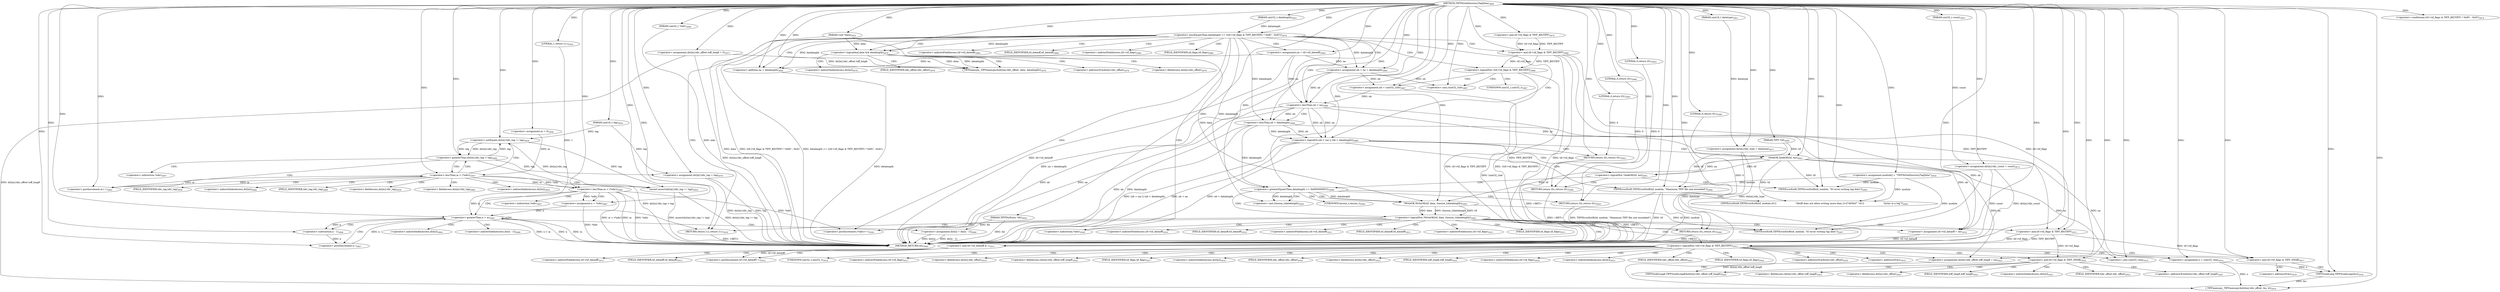digraph "TIFFWriteDirectoryTagData" {  
"71668" [label = <(METHOD,TIFFWriteDirectoryTagData)<SUB>2849</SUB>> ]
"71957" [label = <(METHOD_RETURN,int)<SUB>2849</SUB>> ]
"71669" [label = <(PARAM,TIFF *tif)<SUB>2849</SUB>> ]
"71670" [label = <(PARAM,uint32_t *ndir)<SUB>2849</SUB>> ]
"71671" [label = <(PARAM,TIFFDirEntry *dir)<SUB>2850</SUB>> ]
"71672" [label = <(PARAM,uint16_t tag)<SUB>2850</SUB>> ]
"71673" [label = <(PARAM,uint16_t datatype)<SUB>2851</SUB>> ]
"71674" [label = <(PARAM,uint32_t count)<SUB>2851</SUB>> ]
"71675" [label = <(PARAM,uint32_t datalength)<SUB>2852</SUB>> ]
"71676" [label = <(PARAM,void *data)<SUB>2852</SUB>> ]
"71679" [label = <(&lt;operator&gt;.assignment,module[] = &quot;TIFFWriteDirectoryTagData&quot;)<SUB>2854</SUB>> ]
"71683" [label = <(&lt;operator&gt;.assignment,m = 0)<SUB>2856</SUB>> ]
"71739" [label = <(&lt;operator&gt;.assignment,dir[m].tdir_tag = tag)<SUB>2870</SUB>> ]
"71746" [label = <(&lt;operator&gt;.assignment,dir[m].tdir_type = datatype)<SUB>2871</SUB>> ]
"71753" [label = <(&lt;operator&gt;.assignment,dir[m].tdir_count = count)<SUB>2872</SUB>> ]
"71760" [label = <(&lt;operator&gt;.assignment,dir[m].tdir_offset.toff_long8 = 0)<SUB>2873</SUB>> ]
"71952" [label = <(&lt;operator&gt;.postIncrement,(*ndir)++)<SUB>2928</SUB>> ]
"71955" [label = <(RETURN,return (1);,return (1);)<SUB>2929</SUB>> ]
"71687" [label = <(&lt;operator&gt;.lessThan,m &lt; (*ndir))<SUB>2857</SUB>> ]
"71713" [label = <(&lt;operator&gt;.lessThan,m &lt; (*ndir))<SUB>2864</SUB>> ]
"71770" [label = <(&lt;operator&gt;.lessEqualsThan,datalength &lt;= ((tif-&gt;tif_flags &amp; TIFF_BIGTIFF) ? 0x8U : 0x4U))<SUB>2874</SUB>> ]
"71956" [label = <(LITERAL,1,return (1);)<SUB>2929</SUB>> ]
"71692" [label = <(assert,assert(dir[m].tdir_tag != tag))<SUB>2859</SUB>> ]
"71710" [label = <(&lt;operator&gt;.postIncrement,m++)<SUB>2862</SUB>> ]
"71701" [label = <(&lt;operator&gt;.greaterThan,dir[m].tdir_tag &gt; tag)<SUB>2860</SUB>> ]
"71725" [label = <(&lt;operator&gt;.greaterThan,n &gt; m)<SUB>2867</SUB>> ]
"71728" [label = <(&lt;operator&gt;.postDecrement,n--)<SUB>2867</SUB>> ]
"71730" [label = <(&lt;operator&gt;.assignment,dir[n] = dir[n - 1])<SUB>2868</SUB>> ]
"71772" [label = <(&lt;operator&gt;.conditional,(tif-&gt;tif_flags &amp; TIFF_BIGTIFF) ? 0x8U : 0x4U)<SUB>2874</SUB>> ]
"71782" [label = <(&lt;operator&gt;.logicalAnd,data &amp;&amp; datalength)<SUB>2876</SUB>> ]
"71799" [label = <(&lt;operator&gt;.assignment,na = tif-&gt;tif_dataoff)<SUB>2884</SUB>> ]
"71804" [label = <(&lt;operator&gt;.assignment,nb = na + datalength)<SUB>2885</SUB>> ]
"71875" [label = <(&lt;operator&gt;.assignment,tif-&gt;tif_dataoff = nb)<SUB>2910</SUB>> ]
"71693" [label = <(&lt;operator&gt;.notEquals,dir[m].tdir_tag != tag)<SUB>2859</SUB>> ]
"71721" [label = <(&lt;operator&gt;.assignment,n = *ndir)<SUB>2867</SUB>> ]
"71773" [label = <(&lt;operator&gt;.and,tif-&gt;tif_flags &amp; TIFF_BIGTIFF)<SUB>2874</SUB>> ]
"71786" [label = <(_TIFFmemcpy,_TIFFmemcpy(&amp;dir[m].tdir_offset, data, datalength))<SUB>2878</SUB>> ]
"71810" [label = <(&lt;operator&gt;.logicalNot,!(tif-&gt;tif_flags &amp; TIFF_BIGTIFF))<SUB>2886</SUB>> ]
"71823" [label = <(&lt;operator&gt;.logicalOr,(nb &lt; na) || (nb &lt; datalength))<SUB>2888</SUB>> ]
"71838" [label = <(&lt;operator&gt;.logicalNot,!SeekOK(tif, na))<SUB>2893</SUB>> ]
"71850" [label = <(&lt;operator&gt;.greaterEqualsThan,datalength &gt;= 0x80000000UL)<SUB>2898</SUB>> ]
"71861" [label = <(&lt;operator&gt;.logicalNot,!WriteOK(tif, data, (tmsize_t)datalength))<SUB>2905</SUB>> ]
"71881" [label = <(&lt;operator&gt;.and,tif-&gt;tif_dataoff &amp; 1)<SUB>2911</SUB>> ]
"71892" [label = <(&lt;operator&gt;.logicalNot,!(tif-&gt;tif_flags &amp; TIFF_BIGTIFF))<SUB>2913</SUB>> ]
"71806" [label = <(&lt;operator&gt;.addition,na + datalength)<SUB>2885</SUB>> ]
"71817" [label = <(&lt;operator&gt;.assignment,nb = (uint32_t)nb)<SUB>2887</SUB>> ]
"71831" [label = <(TIFFErrorExtR,TIFFErrorExtR(tif, module, &quot;Maximum TIFF file size exceeded&quot;))<SUB>2890</SUB>> ]
"71835" [label = <(RETURN,return (0);,return (0);)<SUB>2891</SUB>> ]
"71843" [label = <(TIFFErrorExtR,TIFFErrorExtR(tif, module, &quot;IO error writing tag data&quot;))<SUB>2895</SUB>> ]
"71847" [label = <(RETURN,return (0);,return (0);)<SUB>2896</SUB>> ]
"71854" [label = <(TIFFErrorExtR,TIFFErrorExtR(tif, module,\012                          &quot;libtiff does not allow writing more than 2147483647 &quot;\012                          &quot;bytes in a tag&quot;))<SUB>2900</SUB>> ]
"71858" [label = <(RETURN,return (0);,return (0);)<SUB>2903</SUB>> ]
"71869" [label = <(TIFFErrorExtR,TIFFErrorExtR(tif, module, &quot;IO error writing tag data&quot;))<SUB>2907</SUB>> ]
"71873" [label = <(RETURN,return (0);,return (0);)<SUB>2908</SUB>> ]
"71887" [label = <(&lt;operator&gt;.postIncrement,tif-&gt;tif_dataoff++)<SUB>2912</SUB>> ]
"71900" [label = <(&lt;operator&gt;.assignment,o = (uint32_t)na)<SUB>2916</SUB>> ]
"71915" [label = <(_TIFFmemcpy,_TIFFmemcpy(&amp;dir[m].tdir_offset, &amp;o, 4))<SUB>2919</SUB>> ]
"71736" [label = <(&lt;operator&gt;.subtraction,n - 1)<SUB>2868</SUB>> ]
"71811" [label = <(&lt;operator&gt;.and,tif-&gt;tif_flags &amp; TIFF_BIGTIFF)<SUB>2886</SUB>> ]
"71824" [label = <(&lt;operator&gt;.lessThan,nb &lt; na)<SUB>2888</SUB>> ]
"71827" [label = <(&lt;operator&gt;.lessThan,nb &lt; datalength)<SUB>2888</SUB>> ]
"71836" [label = <(LITERAL,0,return (0);)<SUB>2891</SUB>> ]
"71839" [label = <(SeekOK,SeekOK(tif, na))<SUB>2893</SUB>> ]
"71848" [label = <(LITERAL,0,return (0);)<SUB>2896</SUB>> ]
"71859" [label = <(LITERAL,0,return (0);)<SUB>2903</SUB>> ]
"71862" [label = <(WriteOK,WriteOK(tif, data, (tmsize_t)datalength))<SUB>2905</SUB>> ]
"71874" [label = <(LITERAL,0,return (0);)<SUB>2908</SUB>> ]
"71893" [label = <(&lt;operator&gt;.and,tif-&gt;tif_flags &amp; TIFF_BIGTIFF)<SUB>2913</SUB>> ]
"71906" [label = <(&lt;operator&gt;.and,tif-&gt;tif_flags &amp; TIFF_SWAB)<SUB>2917</SUB>> ]
"71927" [label = <(&lt;operator&gt;.assignment,dir[m].tdir_offset.toff_long8 = na)<SUB>2923</SUB>> ]
"71819" [label = <(&lt;operator&gt;.cast,(uint32_t)nb)<SUB>2887</SUB>> ]
"71865" [label = <(&lt;operator&gt;.cast,(tmsize_t)datalength)<SUB>2905</SUB>> ]
"71902" [label = <(&lt;operator&gt;.cast,(uint32_t)na)<SUB>2916</SUB>> ]
"71912" [label = <(TIFFSwabLong,TIFFSwabLong(&amp;o))<SUB>2918</SUB>> ]
"71937" [label = <(&lt;operator&gt;.and,tif-&gt;tif_flags &amp; TIFF_SWAB)<SUB>2924</SUB>> ]
"71943" [label = <(TIFFSwabLong8,TIFFSwabLong8(&amp;dir[m].tdir_offset.toff_long8))<SUB>2925</SUB>> ]
"71953" [label = <(&lt;operator&gt;.indirection,*ndir)<SUB>2928</SUB>> ]
"71689" [label = <(&lt;operator&gt;.indirection,*ndir)<SUB>2857</SUB>> ]
"71694" [label = <(&lt;operator&gt;.fieldAccess,dir[m].tdir_tag)<SUB>2859</SUB>> ]
"71702" [label = <(&lt;operator&gt;.fieldAccess,dir[m].tdir_tag)<SUB>2860</SUB>> ]
"71731" [label = <(&lt;operator&gt;.indirectIndexAccess,dir[n])<SUB>2868</SUB>> ]
"71734" [label = <(&lt;operator&gt;.indirectIndexAccess,dir[n - 1])<SUB>2868</SUB>> ]
"71801" [label = <(&lt;operator&gt;.indirectFieldAccess,tif-&gt;tif_dataoff)<SUB>2884</SUB>> ]
"71876" [label = <(&lt;operator&gt;.indirectFieldAccess,tif-&gt;tif_dataoff)<SUB>2910</SUB>> ]
"71695" [label = <(&lt;operator&gt;.indirectIndexAccess,dir[m])<SUB>2859</SUB>> ]
"71698" [label = <(FIELD_IDENTIFIER,tdir_tag,tdir_tag)<SUB>2859</SUB>> ]
"71703" [label = <(&lt;operator&gt;.indirectIndexAccess,dir[m])<SUB>2860</SUB>> ]
"71706" [label = <(FIELD_IDENTIFIER,tdir_tag,tdir_tag)<SUB>2860</SUB>> ]
"71723" [label = <(&lt;operator&gt;.indirection,*ndir)<SUB>2867</SUB>> ]
"71787" [label = <(&lt;operator&gt;.addressOf,&amp;dir[m].tdir_offset)<SUB>2878</SUB>> ]
"71803" [label = <(FIELD_IDENTIFIER,tif_dataoff,tif_dataoff)<SUB>2884</SUB>> ]
"71878" [label = <(FIELD_IDENTIFIER,tif_dataoff,tif_dataoff)<SUB>2910</SUB>> ]
"71882" [label = <(&lt;operator&gt;.indirectFieldAccess,tif-&gt;tif_dataoff)<SUB>2911</SUB>> ]
"71788" [label = <(&lt;operator&gt;.fieldAccess,dir[m].tdir_offset)<SUB>2878</SUB>> ]
"71812" [label = <(&lt;operator&gt;.indirectFieldAccess,tif-&gt;tif_flags)<SUB>2886</SUB>> ]
"71884" [label = <(FIELD_IDENTIFIER,tif_dataoff,tif_dataoff)<SUB>2911</SUB>> ]
"71888" [label = <(&lt;operator&gt;.indirectFieldAccess,tif-&gt;tif_dataoff)<SUB>2912</SUB>> ]
"71894" [label = <(&lt;operator&gt;.indirectFieldAccess,tif-&gt;tif_flags)<SUB>2913</SUB>> ]
"71916" [label = <(&lt;operator&gt;.addressOf,&amp;dir[m].tdir_offset)<SUB>2919</SUB>> ]
"71922" [label = <(&lt;operator&gt;.addressOf,&amp;o)<SUB>2919</SUB>> ]
"71789" [label = <(&lt;operator&gt;.indirectIndexAccess,dir[m])<SUB>2878</SUB>> ]
"71792" [label = <(FIELD_IDENTIFIER,tdir_offset,tdir_offset)<SUB>2878</SUB>> ]
"71814" [label = <(FIELD_IDENTIFIER,tif_flags,tif_flags)<SUB>2886</SUB>> ]
"71820" [label = <(UNKNOWN,uint32_t,uint32_t)<SUB>2887</SUB>> ]
"71866" [label = <(UNKNOWN,tmsize_t,tmsize_t)<SUB>2905</SUB>> ]
"71890" [label = <(FIELD_IDENTIFIER,tif_dataoff,tif_dataoff)<SUB>2912</SUB>> ]
"71896" [label = <(FIELD_IDENTIFIER,tif_flags,tif_flags)<SUB>2913</SUB>> ]
"71903" [label = <(UNKNOWN,uint32_t,uint32_t)<SUB>2916</SUB>> ]
"71907" [label = <(&lt;operator&gt;.indirectFieldAccess,tif-&gt;tif_flags)<SUB>2917</SUB>> ]
"71917" [label = <(&lt;operator&gt;.fieldAccess,dir[m].tdir_offset)<SUB>2919</SUB>> ]
"71928" [label = <(&lt;operator&gt;.fieldAccess,dir[m].tdir_offset.toff_long8)<SUB>2923</SUB>> ]
"71909" [label = <(FIELD_IDENTIFIER,tif_flags,tif_flags)<SUB>2917</SUB>> ]
"71913" [label = <(&lt;operator&gt;.addressOf,&amp;o)<SUB>2918</SUB>> ]
"71918" [label = <(&lt;operator&gt;.indirectIndexAccess,dir[m])<SUB>2919</SUB>> ]
"71921" [label = <(FIELD_IDENTIFIER,tdir_offset,tdir_offset)<SUB>2919</SUB>> ]
"71929" [label = <(&lt;operator&gt;.fieldAccess,dir[m].tdir_offset)<SUB>2923</SUB>> ]
"71934" [label = <(FIELD_IDENTIFIER,toff_long8,toff_long8)<SUB>2923</SUB>> ]
"71938" [label = <(&lt;operator&gt;.indirectFieldAccess,tif-&gt;tif_flags)<SUB>2924</SUB>> ]
"71930" [label = <(&lt;operator&gt;.indirectIndexAccess,dir[m])<SUB>2923</SUB>> ]
"71933" [label = <(FIELD_IDENTIFIER,tdir_offset,tdir_offset)<SUB>2923</SUB>> ]
"71940" [label = <(FIELD_IDENTIFIER,tif_flags,tif_flags)<SUB>2924</SUB>> ]
"71944" [label = <(&lt;operator&gt;.addressOf,&amp;dir[m].tdir_offset.toff_long8)<SUB>2925</SUB>> ]
"71945" [label = <(&lt;operator&gt;.fieldAccess,dir[m].tdir_offset.toff_long8)<SUB>2925</SUB>> ]
"71946" [label = <(&lt;operator&gt;.fieldAccess,dir[m].tdir_offset)<SUB>2925</SUB>> ]
"71951" [label = <(FIELD_IDENTIFIER,toff_long8,toff_long8)<SUB>2925</SUB>> ]
"71947" [label = <(&lt;operator&gt;.indirectIndexAccess,dir[m])<SUB>2925</SUB>> ]
"71950" [label = <(FIELD_IDENTIFIER,tdir_offset,tdir_offset)<SUB>2925</SUB>> ]
  "71847" -> "71957"  [ label = "DDG: &lt;RET&gt;"] 
  "71873" -> "71957"  [ label = "DDG: &lt;RET&gt;"] 
  "71858" -> "71957"  [ label = "DDG: &lt;RET&gt;"] 
  "71955" -> "71957"  [ label = "DDG: &lt;RET&gt;"] 
  "71835" -> "71957"  [ label = "DDG: &lt;RET&gt;"] 
  "71670" -> "71957"  [ label = "DDG: ndir"] 
  "71671" -> "71957"  [ label = "DDG: dir"] 
  "71676" -> "71957"  [ label = "DDG: data"] 
  "71692" -> "71957"  [ label = "DDG: dir[m].tdir_tag != tag"] 
  "71692" -> "71957"  [ label = "DDG: assert(dir[m].tdir_tag != tag)"] 
  "71701" -> "71957"  [ label = "DDG: dir[m].tdir_tag &gt; tag"] 
  "71713" -> "71957"  [ label = "DDG: m"] 
  "71713" -> "71957"  [ label = "DDG: *ndir"] 
  "71713" -> "71957"  [ label = "DDG: m &lt; (*ndir)"] 
  "71721" -> "71957"  [ label = "DDG: *ndir"] 
  "71725" -> "71957"  [ label = "DDG: n"] 
  "71725" -> "71957"  [ label = "DDG: m"] 
  "71725" -> "71957"  [ label = "DDG: n &gt; m"] 
  "71739" -> "71957"  [ label = "DDG: dir[m].tdir_tag"] 
  "71739" -> "71957"  [ label = "DDG: tag"] 
  "71746" -> "71957"  [ label = "DDG: dir[m].tdir_type"] 
  "71746" -> "71957"  [ label = "DDG: datatype"] 
  "71753" -> "71957"  [ label = "DDG: dir[m].tdir_count"] 
  "71753" -> "71957"  [ label = "DDG: count"] 
  "71760" -> "71957"  [ label = "DDG: dir[m].tdir_offset.toff_long8"] 
  "71770" -> "71957"  [ label = "DDG: (tif-&gt;tif_flags &amp; TIFF_BIGTIFF) ? 0x8U : 0x4U"] 
  "71770" -> "71957"  [ label = "DDG: datalength &lt;= ((tif-&gt;tif_flags &amp; TIFF_BIGTIFF) ? 0x8U : 0x4U)"] 
  "71799" -> "71957"  [ label = "DDG: tif-&gt;tif_dataoff"] 
  "71806" -> "71957"  [ label = "DDG: datalength"] 
  "71804" -> "71957"  [ label = "DDG: na + datalength"] 
  "71811" -> "71957"  [ label = "DDG: tif-&gt;tif_flags"] 
  "71811" -> "71957"  [ label = "DDG: TIFF_BIGTIFF"] 
  "71810" -> "71957"  [ label = "DDG: tif-&gt;tif_flags &amp; TIFF_BIGTIFF"] 
  "71810" -> "71957"  [ label = "DDG: !(tif-&gt;tif_flags &amp; TIFF_BIGTIFF)"] 
  "71817" -> "71957"  [ label = "DDG: (uint32_t)nb"] 
  "71824" -> "71957"  [ label = "DDG: nb"] 
  "71824" -> "71957"  [ label = "DDG: na"] 
  "71823" -> "71957"  [ label = "DDG: nb &lt; na"] 
  "71827" -> "71957"  [ label = "DDG: nb"] 
  "71827" -> "71957"  [ label = "DDG: datalength"] 
  "71823" -> "71957"  [ label = "DDG: nb &lt; datalength"] 
  "71823" -> "71957"  [ label = "DDG: (nb &lt; na) || (nb &lt; datalength)"] 
  "71831" -> "71957"  [ label = "DDG: tif"] 
  "71831" -> "71957"  [ label = "DDG: module"] 
  "71831" -> "71957"  [ label = "DDG: TIFFErrorExtR(tif, module, &quot;Maximum TIFF file size exceeded&quot;)"] 
  "71730" -> "71957"  [ label = "DDG: dir[n]"] 
  "71730" -> "71957"  [ label = "DDG: dir[n - 1]"] 
  "71668" -> "71669"  [ label = "DDG: "] 
  "71668" -> "71670"  [ label = "DDG: "] 
  "71668" -> "71671"  [ label = "DDG: "] 
  "71668" -> "71672"  [ label = "DDG: "] 
  "71668" -> "71673"  [ label = "DDG: "] 
  "71668" -> "71674"  [ label = "DDG: "] 
  "71668" -> "71675"  [ label = "DDG: "] 
  "71668" -> "71676"  [ label = "DDG: "] 
  "71668" -> "71679"  [ label = "DDG: "] 
  "71668" -> "71683"  [ label = "DDG: "] 
  "71701" -> "71739"  [ label = "DDG: tag"] 
  "71672" -> "71739"  [ label = "DDG: tag"] 
  "71668" -> "71739"  [ label = "DDG: "] 
  "71673" -> "71746"  [ label = "DDG: datatype"] 
  "71668" -> "71746"  [ label = "DDG: "] 
  "71674" -> "71753"  [ label = "DDG: count"] 
  "71668" -> "71753"  [ label = "DDG: "] 
  "71668" -> "71760"  [ label = "DDG: "] 
  "71956" -> "71955"  [ label = "DDG: 1"] 
  "71668" -> "71955"  [ label = "DDG: "] 
  "71713" -> "71952"  [ label = "DDG: *ndir"] 
  "71668" -> "71956"  [ label = "DDG: "] 
  "71683" -> "71687"  [ label = "DDG: m"] 
  "71710" -> "71687"  [ label = "DDG: m"] 
  "71668" -> "71687"  [ label = "DDG: "] 
  "71687" -> "71713"  [ label = "DDG: m"] 
  "71668" -> "71713"  [ label = "DDG: "] 
  "71687" -> "71713"  [ label = "DDG: *ndir"] 
  "71675" -> "71770"  [ label = "DDG: datalength"] 
  "71668" -> "71770"  [ label = "DDG: "] 
  "71693" -> "71692"  [ label = "DDG: dir[m].tdir_tag"] 
  "71693" -> "71692"  [ label = "DDG: tag"] 
  "71687" -> "71710"  [ label = "DDG: m"] 
  "71668" -> "71710"  [ label = "DDG: "] 
  "71671" -> "71730"  [ label = "DDG: dir"] 
  "71668" -> "71772"  [ label = "DDG: "] 
  "71799" -> "71804"  [ label = "DDG: na"] 
  "71668" -> "71804"  [ label = "DDG: "] 
  "71770" -> "71804"  [ label = "DDG: datalength"] 
  "71824" -> "71875"  [ label = "DDG: nb"] 
  "71827" -> "71875"  [ label = "DDG: nb"] 
  "71668" -> "71875"  [ label = "DDG: "] 
  "71701" -> "71693"  [ label = "DDG: tag"] 
  "71672" -> "71693"  [ label = "DDG: tag"] 
  "71668" -> "71693"  [ label = "DDG: "] 
  "71693" -> "71701"  [ label = "DDG: dir[m].tdir_tag"] 
  "71693" -> "71701"  [ label = "DDG: tag"] 
  "71668" -> "71701"  [ label = "DDG: "] 
  "71713" -> "71721"  [ label = "DDG: *ndir"] 
  "71721" -> "71725"  [ label = "DDG: n"] 
  "71728" -> "71725"  [ label = "DDG: n"] 
  "71668" -> "71725"  [ label = "DDG: "] 
  "71713" -> "71725"  [ label = "DDG: m"] 
  "71736" -> "71728"  [ label = "DDG: n"] 
  "71668" -> "71728"  [ label = "DDG: "] 
  "71668" -> "71773"  [ label = "DDG: "] 
  "71676" -> "71782"  [ label = "DDG: data"] 
  "71668" -> "71782"  [ label = "DDG: "] 
  "71770" -> "71782"  [ label = "DDG: datalength"] 
  "71668" -> "71799"  [ label = "DDG: "] 
  "71668" -> "71721"  [ label = "DDG: "] 
  "71760" -> "71786"  [ label = "DDG: dir[m].tdir_offset.toff_long8"] 
  "71782" -> "71786"  [ label = "DDG: data"] 
  "71668" -> "71786"  [ label = "DDG: "] 
  "71782" -> "71786"  [ label = "DDG: datalength"] 
  "71799" -> "71806"  [ label = "DDG: na"] 
  "71668" -> "71806"  [ label = "DDG: "] 
  "71770" -> "71806"  [ label = "DDG: datalength"] 
  "71811" -> "71810"  [ label = "DDG: tif-&gt;tif_flags"] 
  "71811" -> "71810"  [ label = "DDG: TIFF_BIGTIFF"] 
  "71804" -> "71817"  [ label = "DDG: nb"] 
  "71668" -> "71817"  [ label = "DDG: "] 
  "71824" -> "71823"  [ label = "DDG: nb"] 
  "71824" -> "71823"  [ label = "DDG: na"] 
  "71827" -> "71823"  [ label = "DDG: nb"] 
  "71827" -> "71823"  [ label = "DDG: datalength"] 
  "71836" -> "71835"  [ label = "DDG: 0"] 
  "71668" -> "71835"  [ label = "DDG: "] 
  "71839" -> "71838"  [ label = "DDG: tif"] 
  "71839" -> "71838"  [ label = "DDG: na"] 
  "71848" -> "71847"  [ label = "DDG: 0"] 
  "71668" -> "71847"  [ label = "DDG: "] 
  "71827" -> "71850"  [ label = "DDG: datalength"] 
  "71668" -> "71850"  [ label = "DDG: "] 
  "71770" -> "71850"  [ label = "DDG: datalength"] 
  "71859" -> "71858"  [ label = "DDG: 0"] 
  "71668" -> "71858"  [ label = "DDG: "] 
  "71862" -> "71861"  [ label = "DDG: tif"] 
  "71862" -> "71861"  [ label = "DDG: data"] 
  "71862" -> "71861"  [ label = "DDG: (tmsize_t)datalength"] 
  "71874" -> "71873"  [ label = "DDG: 0"] 
  "71668" -> "71873"  [ label = "DDG: "] 
  "71875" -> "71881"  [ label = "DDG: tif-&gt;tif_dataoff"] 
  "71668" -> "71881"  [ label = "DDG: "] 
  "71893" -> "71892"  [ label = "DDG: tif-&gt;tif_flags"] 
  "71893" -> "71892"  [ label = "DDG: TIFF_BIGTIFF"] 
  "71839" -> "71900"  [ label = "DDG: na"] 
  "71668" -> "71900"  [ label = "DDG: "] 
  "71725" -> "71736"  [ label = "DDG: n"] 
  "71668" -> "71736"  [ label = "DDG: "] 
  "71773" -> "71811"  [ label = "DDG: tif-&gt;tif_flags"] 
  "71773" -> "71811"  [ label = "DDG: TIFF_BIGTIFF"] 
  "71668" -> "71811"  [ label = "DDG: "] 
  "71804" -> "71824"  [ label = "DDG: nb"] 
  "71817" -> "71824"  [ label = "DDG: nb"] 
  "71668" -> "71824"  [ label = "DDG: "] 
  "71799" -> "71824"  [ label = "DDG: na"] 
  "71824" -> "71827"  [ label = "DDG: nb"] 
  "71668" -> "71827"  [ label = "DDG: "] 
  "71770" -> "71827"  [ label = "DDG: datalength"] 
  "71669" -> "71831"  [ label = "DDG: tif"] 
  "71668" -> "71831"  [ label = "DDG: "] 
  "71679" -> "71831"  [ label = "DDG: module"] 
  "71668" -> "71836"  [ label = "DDG: "] 
  "71669" -> "71839"  [ label = "DDG: tif"] 
  "71668" -> "71839"  [ label = "DDG: "] 
  "71824" -> "71839"  [ label = "DDG: na"] 
  "71839" -> "71843"  [ label = "DDG: tif"] 
  "71668" -> "71843"  [ label = "DDG: "] 
  "71679" -> "71843"  [ label = "DDG: module"] 
  "71668" -> "71848"  [ label = "DDG: "] 
  "71839" -> "71854"  [ label = "DDG: tif"] 
  "71668" -> "71854"  [ label = "DDG: "] 
  "71679" -> "71854"  [ label = "DDG: module"] 
  "71668" -> "71859"  [ label = "DDG: "] 
  "71839" -> "71862"  [ label = "DDG: tif"] 
  "71668" -> "71862"  [ label = "DDG: "] 
  "71676" -> "71862"  [ label = "DDG: data"] 
  "71850" -> "71862"  [ label = "DDG: datalength"] 
  "71862" -> "71869"  [ label = "DDG: tif"] 
  "71668" -> "71869"  [ label = "DDG: "] 
  "71679" -> "71869"  [ label = "DDG: module"] 
  "71668" -> "71874"  [ label = "DDG: "] 
  "71881" -> "71887"  [ label = "DDG: tif-&gt;tif_dataoff"] 
  "71811" -> "71893"  [ label = "DDG: tif-&gt;tif_flags"] 
  "71811" -> "71893"  [ label = "DDG: TIFF_BIGTIFF"] 
  "71668" -> "71893"  [ label = "DDG: "] 
  "71760" -> "71915"  [ label = "DDG: dir[m].tdir_offset.toff_long8"] 
  "71912" -> "71915"  [ label = "DDG: &amp;o"] 
  "71900" -> "71915"  [ label = "DDG: o"] 
  "71668" -> "71915"  [ label = "DDG: "] 
  "71839" -> "71927"  [ label = "DDG: na"] 
  "71668" -> "71927"  [ label = "DDG: "] 
  "71804" -> "71819"  [ label = "DDG: nb"] 
  "71668" -> "71819"  [ label = "DDG: "] 
  "71850" -> "71865"  [ label = "DDG: datalength"] 
  "71668" -> "71865"  [ label = "DDG: "] 
  "71839" -> "71902"  [ label = "DDG: na"] 
  "71668" -> "71902"  [ label = "DDG: "] 
  "71893" -> "71906"  [ label = "DDG: tif-&gt;tif_flags"] 
  "71668" -> "71906"  [ label = "DDG: "] 
  "71900" -> "71912"  [ label = "DDG: o"] 
  "71668" -> "71912"  [ label = "DDG: "] 
  "71893" -> "71937"  [ label = "DDG: tif-&gt;tif_flags"] 
  "71668" -> "71937"  [ label = "DDG: "] 
  "71927" -> "71943"  [ label = "DDG: dir[m].tdir_offset.toff_long8"] 
  "71687" -> "71692"  [ label = "CDG: "] 
  "71687" -> "71698"  [ label = "CDG: "] 
  "71687" -> "71703"  [ label = "CDG: "] 
  "71687" -> "71695"  [ label = "CDG: "] 
  "71687" -> "71693"  [ label = "CDG: "] 
  "71687" -> "71701"  [ label = "CDG: "] 
  "71687" -> "71702"  [ label = "CDG: "] 
  "71687" -> "71706"  [ label = "CDG: "] 
  "71687" -> "71694"  [ label = "CDG: "] 
  "71713" -> "71725"  [ label = "CDG: "] 
  "71713" -> "71721"  [ label = "CDG: "] 
  "71713" -> "71723"  [ label = "CDG: "] 
  "71770" -> "71803"  [ label = "CDG: "] 
  "71770" -> "71804"  [ label = "CDG: "] 
  "71770" -> "71953"  [ label = "CDG: "] 
  "71770" -> "71824"  [ label = "CDG: "] 
  "71770" -> "71823"  [ label = "CDG: "] 
  "71770" -> "71955"  [ label = "CDG: "] 
  "71770" -> "71799"  [ label = "CDG: "] 
  "71770" -> "71952"  [ label = "CDG: "] 
  "71770" -> "71811"  [ label = "CDG: "] 
  "71770" -> "71812"  [ label = "CDG: "] 
  "71770" -> "71806"  [ label = "CDG: "] 
  "71770" -> "71801"  [ label = "CDG: "] 
  "71770" -> "71810"  [ label = "CDG: "] 
  "71770" -> "71814"  [ label = "CDG: "] 
  "71770" -> "71782"  [ label = "CDG: "] 
  "71701" -> "71689"  [ label = "CDG: "] 
  "71701" -> "71687"  [ label = "CDG: "] 
  "71701" -> "71710"  [ label = "CDG: "] 
  "71725" -> "71725"  [ label = "CDG: "] 
  "71725" -> "71730"  [ label = "CDG: "] 
  "71725" -> "71734"  [ label = "CDG: "] 
  "71725" -> "71731"  [ label = "CDG: "] 
  "71725" -> "71728"  [ label = "CDG: "] 
  "71725" -> "71736"  [ label = "CDG: "] 
  "71782" -> "71786"  [ label = "CDG: "] 
  "71782" -> "71792"  [ label = "CDG: "] 
  "71782" -> "71789"  [ label = "CDG: "] 
  "71782" -> "71787"  [ label = "CDG: "] 
  "71782" -> "71788"  [ label = "CDG: "] 
  "71810" -> "71820"  [ label = "CDG: "] 
  "71810" -> "71817"  [ label = "CDG: "] 
  "71810" -> "71819"  [ label = "CDG: "] 
  "71823" -> "71838"  [ label = "CDG: "] 
  "71823" -> "71839"  [ label = "CDG: "] 
  "71823" -> "71831"  [ label = "CDG: "] 
  "71823" -> "71835"  [ label = "CDG: "] 
  "71838" -> "71847"  [ label = "CDG: "] 
  "71838" -> "71843"  [ label = "CDG: "] 
  "71838" -> "71850"  [ label = "CDG: "] 
  "71850" -> "71865"  [ label = "CDG: "] 
  "71850" -> "71862"  [ label = "CDG: "] 
  "71850" -> "71854"  [ label = "CDG: "] 
  "71850" -> "71861"  [ label = "CDG: "] 
  "71850" -> "71858"  [ label = "CDG: "] 
  "71850" -> "71866"  [ label = "CDG: "] 
  "71861" -> "71953"  [ label = "CDG: "] 
  "71861" -> "71884"  [ label = "CDG: "] 
  "71861" -> "71896"  [ label = "CDG: "] 
  "71861" -> "71873"  [ label = "CDG: "] 
  "71861" -> "71893"  [ label = "CDG: "] 
  "71861" -> "71955"  [ label = "CDG: "] 
  "71861" -> "71952"  [ label = "CDG: "] 
  "71861" -> "71875"  [ label = "CDG: "] 
  "71861" -> "71892"  [ label = "CDG: "] 
  "71861" -> "71869"  [ label = "CDG: "] 
  "71861" -> "71881"  [ label = "CDG: "] 
  "71861" -> "71882"  [ label = "CDG: "] 
  "71861" -> "71894"  [ label = "CDG: "] 
  "71861" -> "71878"  [ label = "CDG: "] 
  "71861" -> "71876"  [ label = "CDG: "] 
  "71881" -> "71887"  [ label = "CDG: "] 
  "71881" -> "71888"  [ label = "CDG: "] 
  "71881" -> "71890"  [ label = "CDG: "] 
  "71892" -> "71915"  [ label = "CDG: "] 
  "71892" -> "71934"  [ label = "CDG: "] 
  "71892" -> "71933"  [ label = "CDG: "] 
  "71892" -> "71906"  [ label = "CDG: "] 
  "71892" -> "71918"  [ label = "CDG: "] 
  "71892" -> "71928"  [ label = "CDG: "] 
  "71892" -> "71909"  [ label = "CDG: "] 
  "71892" -> "71937"  [ label = "CDG: "] 
  "71892" -> "71917"  [ label = "CDG: "] 
  "71892" -> "71940"  [ label = "CDG: "] 
  "71892" -> "71930"  [ label = "CDG: "] 
  "71892" -> "71907"  [ label = "CDG: "] 
  "71892" -> "71921"  [ label = "CDG: "] 
  "71892" -> "71927"  [ label = "CDG: "] 
  "71892" -> "71922"  [ label = "CDG: "] 
  "71892" -> "71902"  [ label = "CDG: "] 
  "71892" -> "71938"  [ label = "CDG: "] 
  "71892" -> "71903"  [ label = "CDG: "] 
  "71892" -> "71900"  [ label = "CDG: "] 
  "71892" -> "71916"  [ label = "CDG: "] 
  "71892" -> "71929"  [ label = "CDG: "] 
  "71824" -> "71827"  [ label = "CDG: "] 
  "71906" -> "71912"  [ label = "CDG: "] 
  "71906" -> "71913"  [ label = "CDG: "] 
  "71937" -> "71946"  [ label = "CDG: "] 
  "71937" -> "71943"  [ label = "CDG: "] 
  "71937" -> "71951"  [ label = "CDG: "] 
  "71937" -> "71944"  [ label = "CDG: "] 
  "71937" -> "71945"  [ label = "CDG: "] 
  "71937" -> "71947"  [ label = "CDG: "] 
  "71937" -> "71950"  [ label = "CDG: "] 
}
